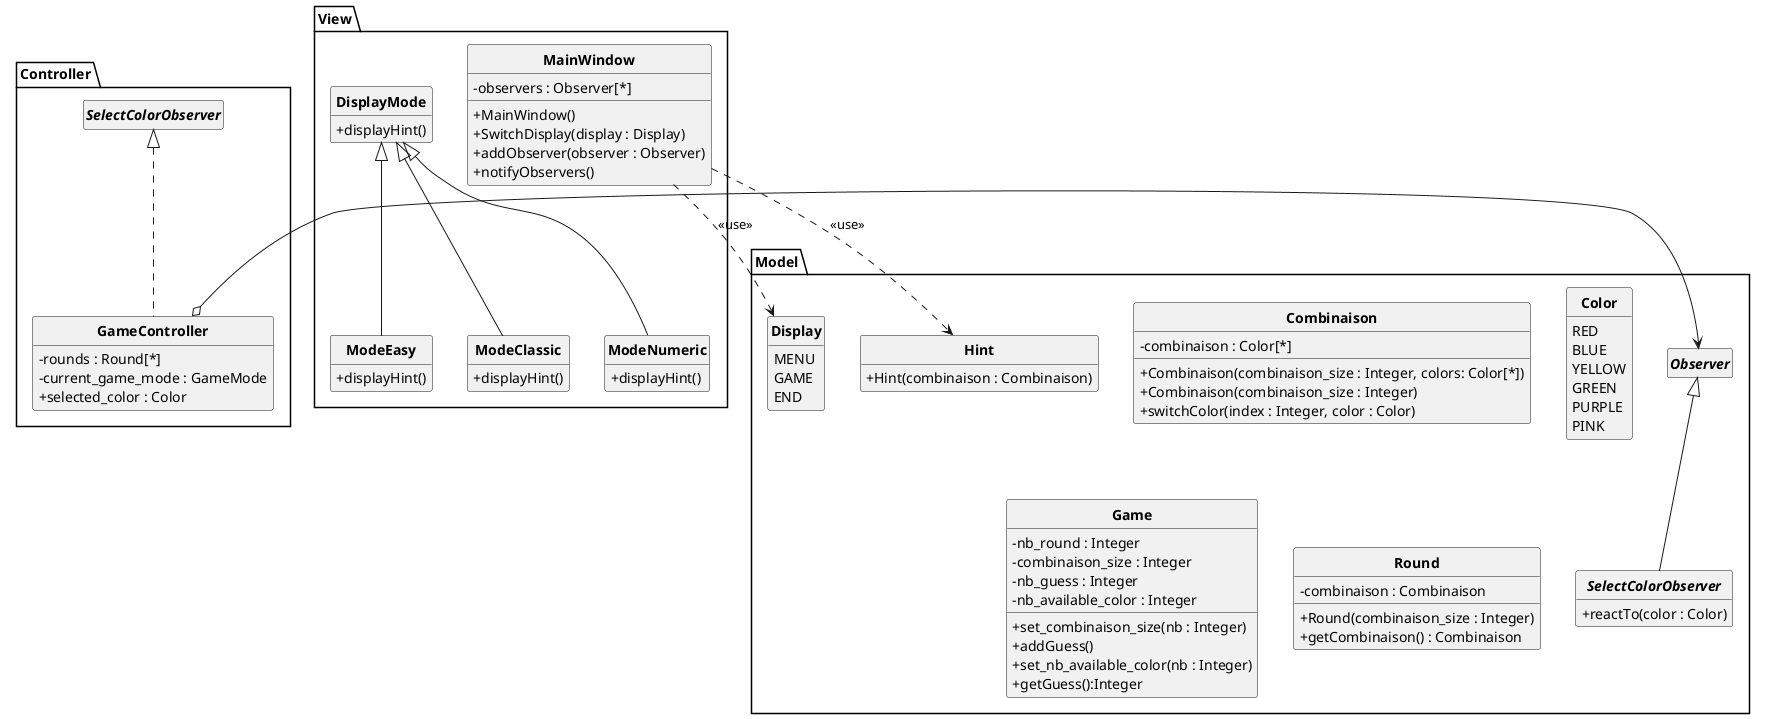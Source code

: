 @startuml
'https://plantuml.com/sequence-diagram
skinparam classAttributeIconSize 0
skinparam classFontStyle Bold
skinparam style strictuml
hide empty members

package Model{
    interface Observer{}
    interface SelectColorObserver implements Observer{
        + reactTo(color : Color)
    }




    class Combinaison {
        - combinaison : Color[*]
        + Combinaison(combinaison_size : Integer, colors: Color[*])
        + Combinaison(combinaison_size : Integer)
        + switchColor(index : Integer, color : Color)
    }

    enum Display{
        MENU
        GAME
        END
    }

    enum Color {
        RED
        BLUE
        YELLOW
        GREEN
        PURPLE
        PINK
    }

    class Hint {
        + Hint(combinaison : Combinaison)
    }

    class Game {
        - nb_round : Integer
        - combinaison_size : Integer
        - nb_guess : Integer
        - nb_available_color : Integer
        + set_combinaison_size(nb : Integer)
        + addGuess()
        + set_nb_available_color(nb : Integer)
        + getGuess():Integer
    }

    class Round {
        - combinaison : Combinaison
        + Round(combinaison_size : Integer)
        + getCombinaison() : Combinaison
    }


}

package View {
    class MainWindow {
        - observers : Observer[*]
        + MainWindow()
        + SwitchDisplay(display : Display)
        + addObserver(observer : Observer)
        + notifyObservers()
    }

    class DisplayMode {
        + displayHint()
    }

    class ModeEasy extends DisplayMode {
      + displayHint()
    }
    class ModeClassic extends DisplayMode {
      + displayHint()
    }
    class ModeNumeric extends DisplayMode {
      + displayHint()
    }
}


package Controller{
    class GameController implements SelectColorObserver {
        - rounds : Round[*]
        - current_game_mode : GameMode
        + selected_color : Color
    }
}
GameController o-> Observer

MainWindow ..> Hint: <<use>>
MainWindow ..> Display: <<use>>

@enduml